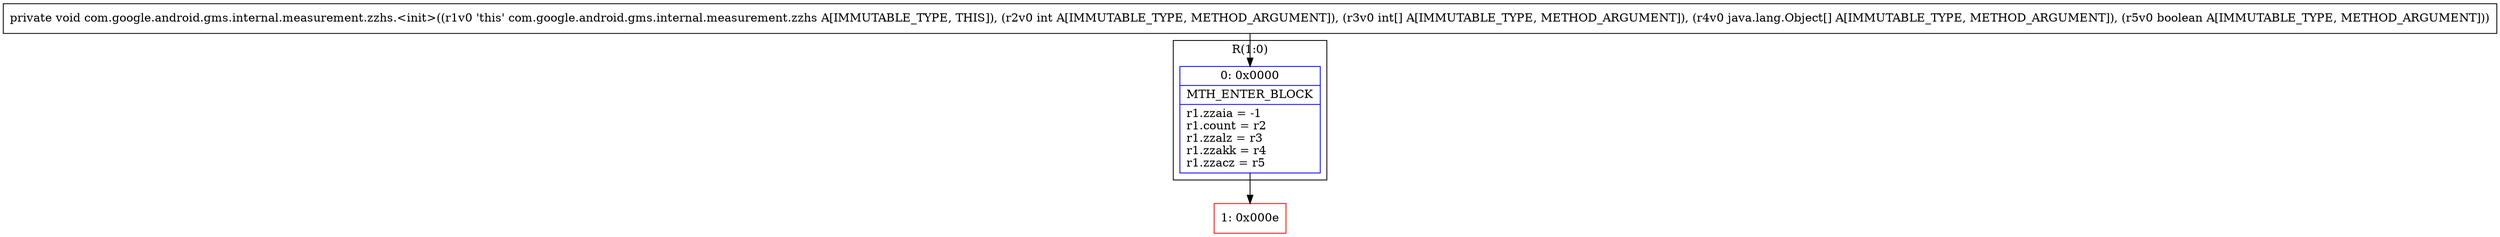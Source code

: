 digraph "CFG forcom.google.android.gms.internal.measurement.zzhs.\<init\>(I[I[Ljava\/lang\/Object;Z)V" {
subgraph cluster_Region_472523406 {
label = "R(1:0)";
node [shape=record,color=blue];
Node_0 [shape=record,label="{0\:\ 0x0000|MTH_ENTER_BLOCK\l|r1.zzaia = \-1\lr1.count = r2\lr1.zzalz = r3\lr1.zzakk = r4\lr1.zzacz = r5\l}"];
}
Node_1 [shape=record,color=red,label="{1\:\ 0x000e}"];
MethodNode[shape=record,label="{private void com.google.android.gms.internal.measurement.zzhs.\<init\>((r1v0 'this' com.google.android.gms.internal.measurement.zzhs A[IMMUTABLE_TYPE, THIS]), (r2v0 int A[IMMUTABLE_TYPE, METHOD_ARGUMENT]), (r3v0 int[] A[IMMUTABLE_TYPE, METHOD_ARGUMENT]), (r4v0 java.lang.Object[] A[IMMUTABLE_TYPE, METHOD_ARGUMENT]), (r5v0 boolean A[IMMUTABLE_TYPE, METHOD_ARGUMENT])) }"];
MethodNode -> Node_0;
Node_0 -> Node_1;
}

